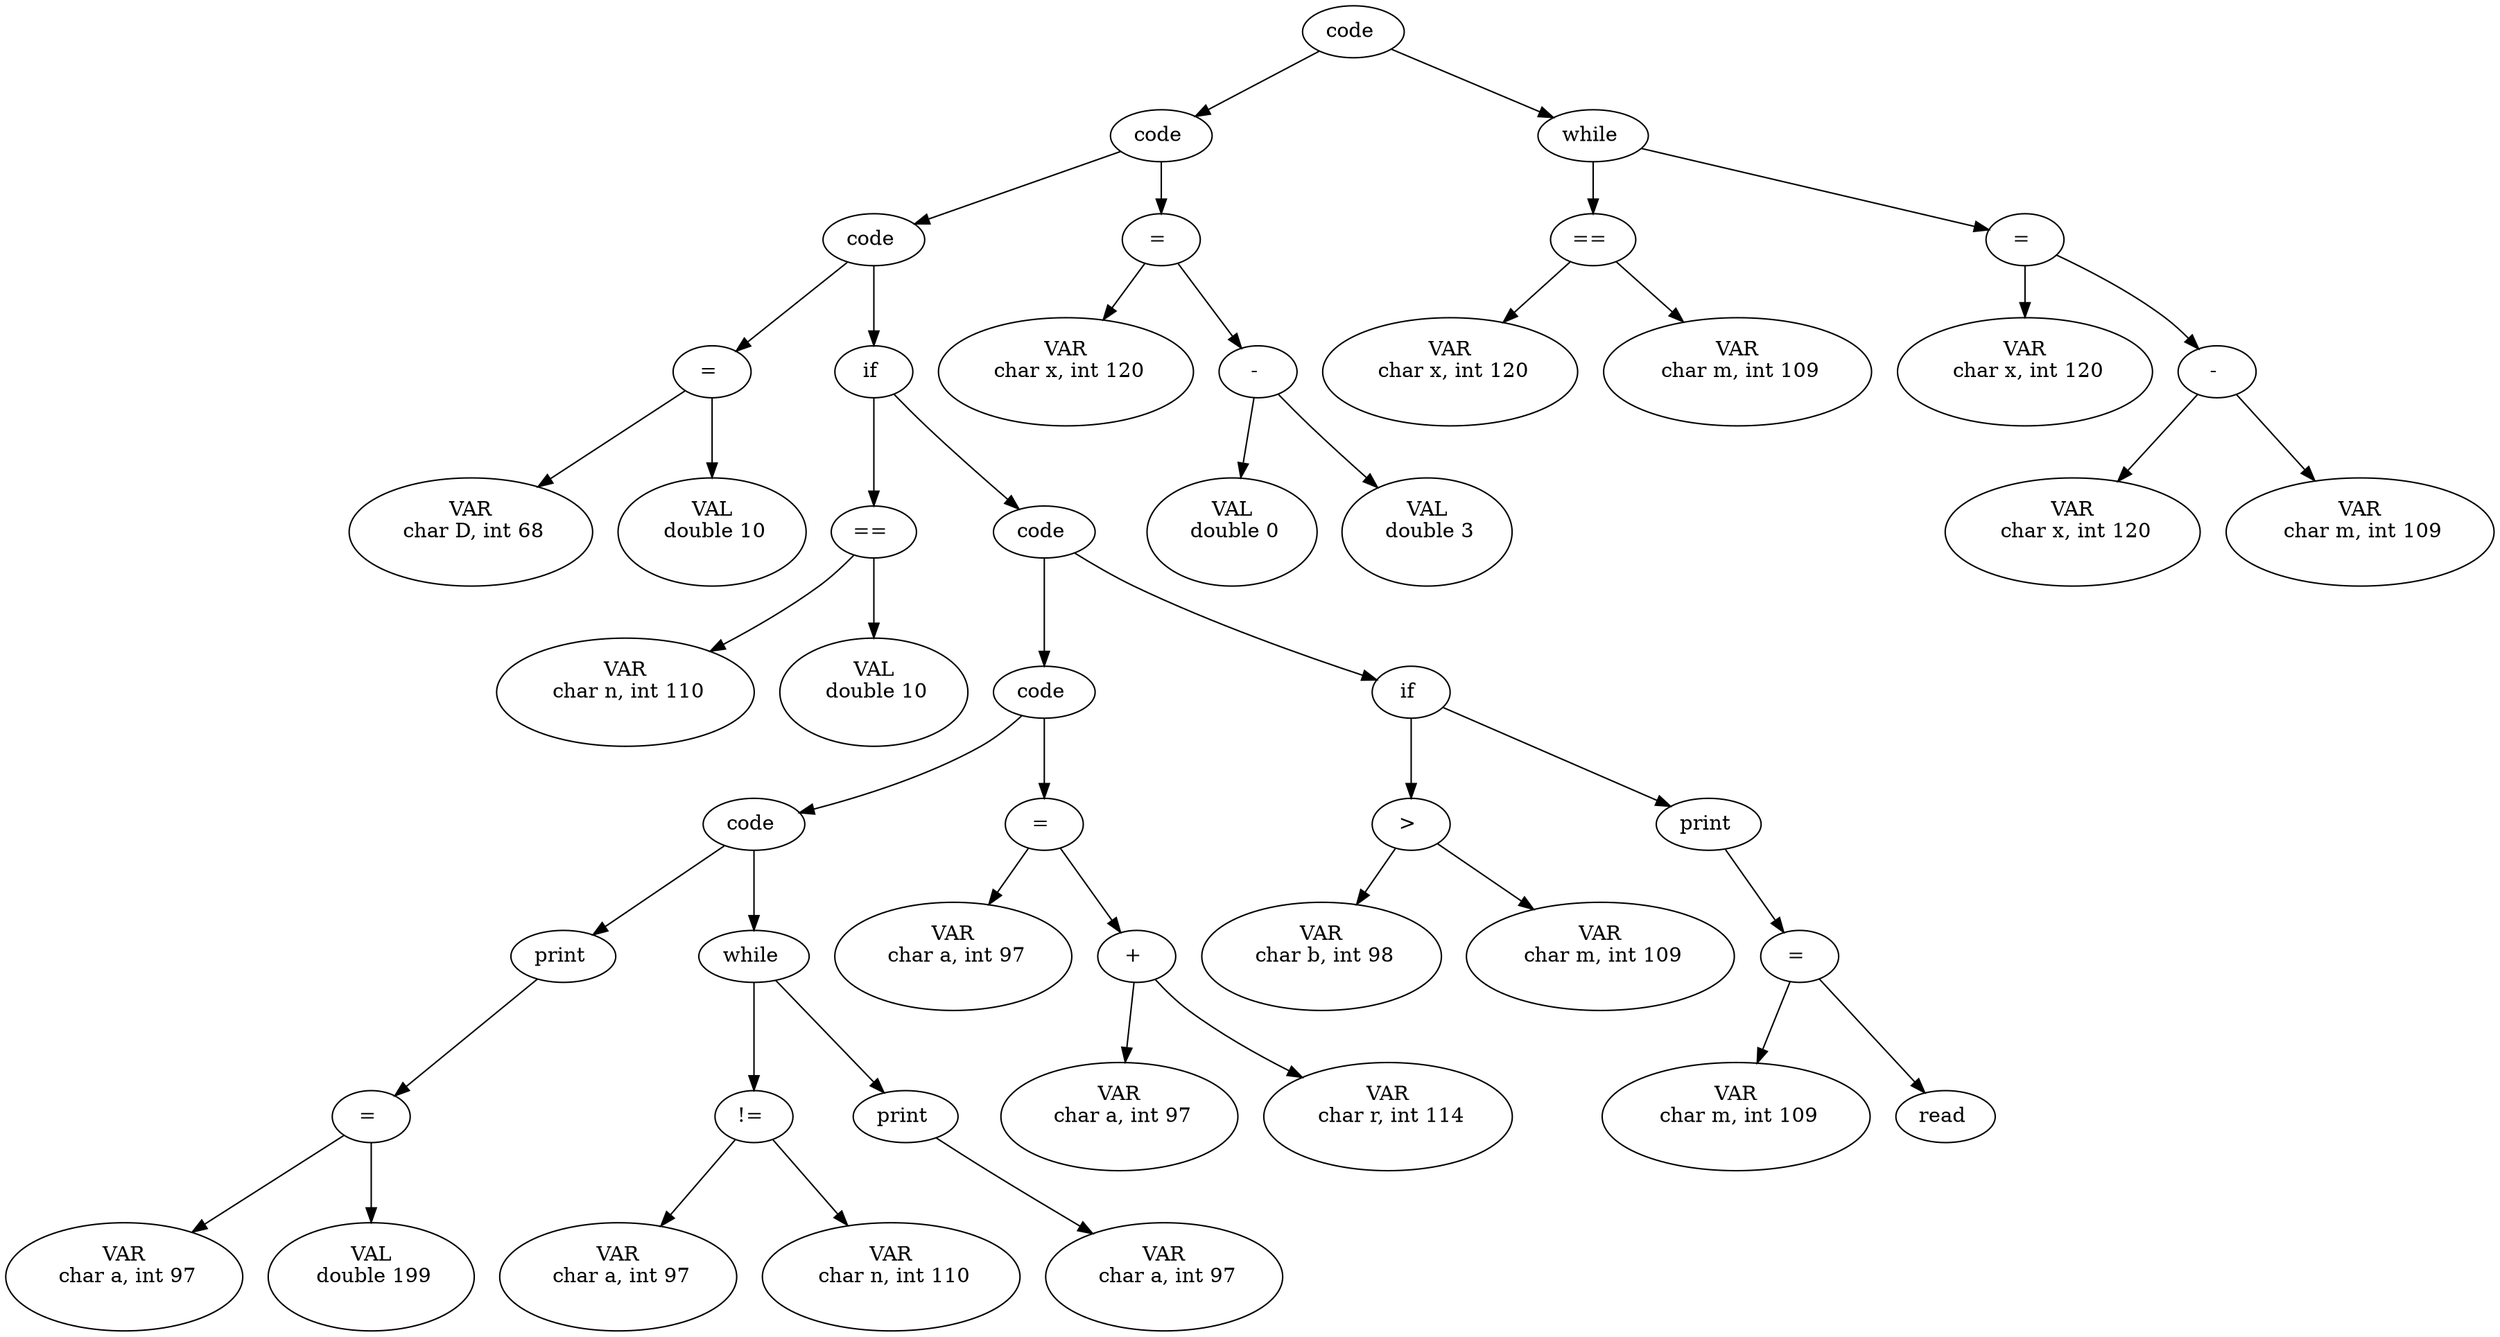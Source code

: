 digraph vk
{
	6420080->6419552
	6419552->6419264
	6419264->6417536
	6417536->6417440
	6417440 [label = "VAR\n char D, int 68\n "]
	6417536->6417488
	6417488 [label = "VAL\n double 10\n "]
	6417536 [label = "= "]
	6419264->6419216
	6419216->6417680
	6417680->6417584
	6417584 [label = "VAR\n char n, int 110\n "]
	6417680->6417632
	6417632 [label = "VAL\n double 10\n "]
	6417680 [label = "== "]
	6419216->6419168
	6419168->6418736
	6418736->6418400
	6418400->6417872
	6417872->6417824
	6417824->6417728
	6417728 [label = "VAR\n char a, int 97\n "]
	6417824->6417776
	6417776 [label = "VAL\n double 199\n "]
	6417824 [label = "= "]
	6417872 [label = "print "]
	6418400->6418352
	6418352->6418208
	6418208->6417920
	6417920 [label = "VAR\n char a, int 97\n "]
	6418208->6418160
	6418160 [label = "VAR\n char n, int 110\n "]
	6418208 [label = "!= "]
	6418352->6418304
	6418304->6418256
	6418256 [label = "VAR\n char a, int 97\n "]
	6418304 [label = "print "]
	6418352 [label = "while "]
	6418400 [label = "code "]
	6418736->6418688
	6418688->6418448
	6418448 [label = "VAR\n char a, int 97\n "]
	6418688->6418640
	6418640->6418592
	6418592 [label = "VAR\n char a, int 97\n "]
	6418640->6418496
	6418496 [label = "VAR\n char r, int 114\n "]
	6418640 [label = "+ "]
	6418688 [label = "= "]
	6418736 [label = "code "]
	6419168->6419120
	6419120->6418880
	6418880->6418784
	6418784 [label = "VAR\n char b, int 98\n "]
	6418880->6418832
	6418832 [label = "VAR\n char m, int 109\n "]
	6418880 [label = "> "]
	6419120->6419072
	6419072->6419024
	6419024->6418928
	6418928 [label = "VAR\n char m, int 109\n "]
	6419024->6418976
	6418976 [label = "read "]
	6419024 [label = "= "]
	6419072 [label = "print "]
	6419120 [label = "if "]
	6419168 [label = "code "]
	6419216 [label = "if "]
	6419264 [label = "code "]
	6419552->6419504
	6419504->6419312
	6419312 [label = "VAR\n char x, int 120\n "]
	6419504->6419456
	6419456->6419360
	6419360 [label = "VAL\n double 0\n "]
	6419456->6419408
	6419408 [label = "VAL\n double 3\n "]
	6419456 [label = "- "]
	6419504 [label = "= "]
	6419552 [label = "code "]
	6420080->6420032
	6420032->6419696
	6419696->6419600
	6419600 [label = "VAR\n char x, int 120\n "]
	6419696->6419648
	6419648 [label = "VAR\n char m, int 109\n "]
	6419696 [label = "== "]
	6420032->6419984
	6419984->6419744
	6419744 [label = "VAR\n char x, int 120\n "]
	6419984->6419936
	6419936->6419888
	6419888 [label = "VAR\n char x, int 120\n "]
	6419936->6419792
	6419792 [label = "VAR\n char m, int 109\n "]
	6419936 [label = "- "]
	6419984 [label = "= "]
	6420032 [label = "while "]
	6420080 [label = "code "]
}
